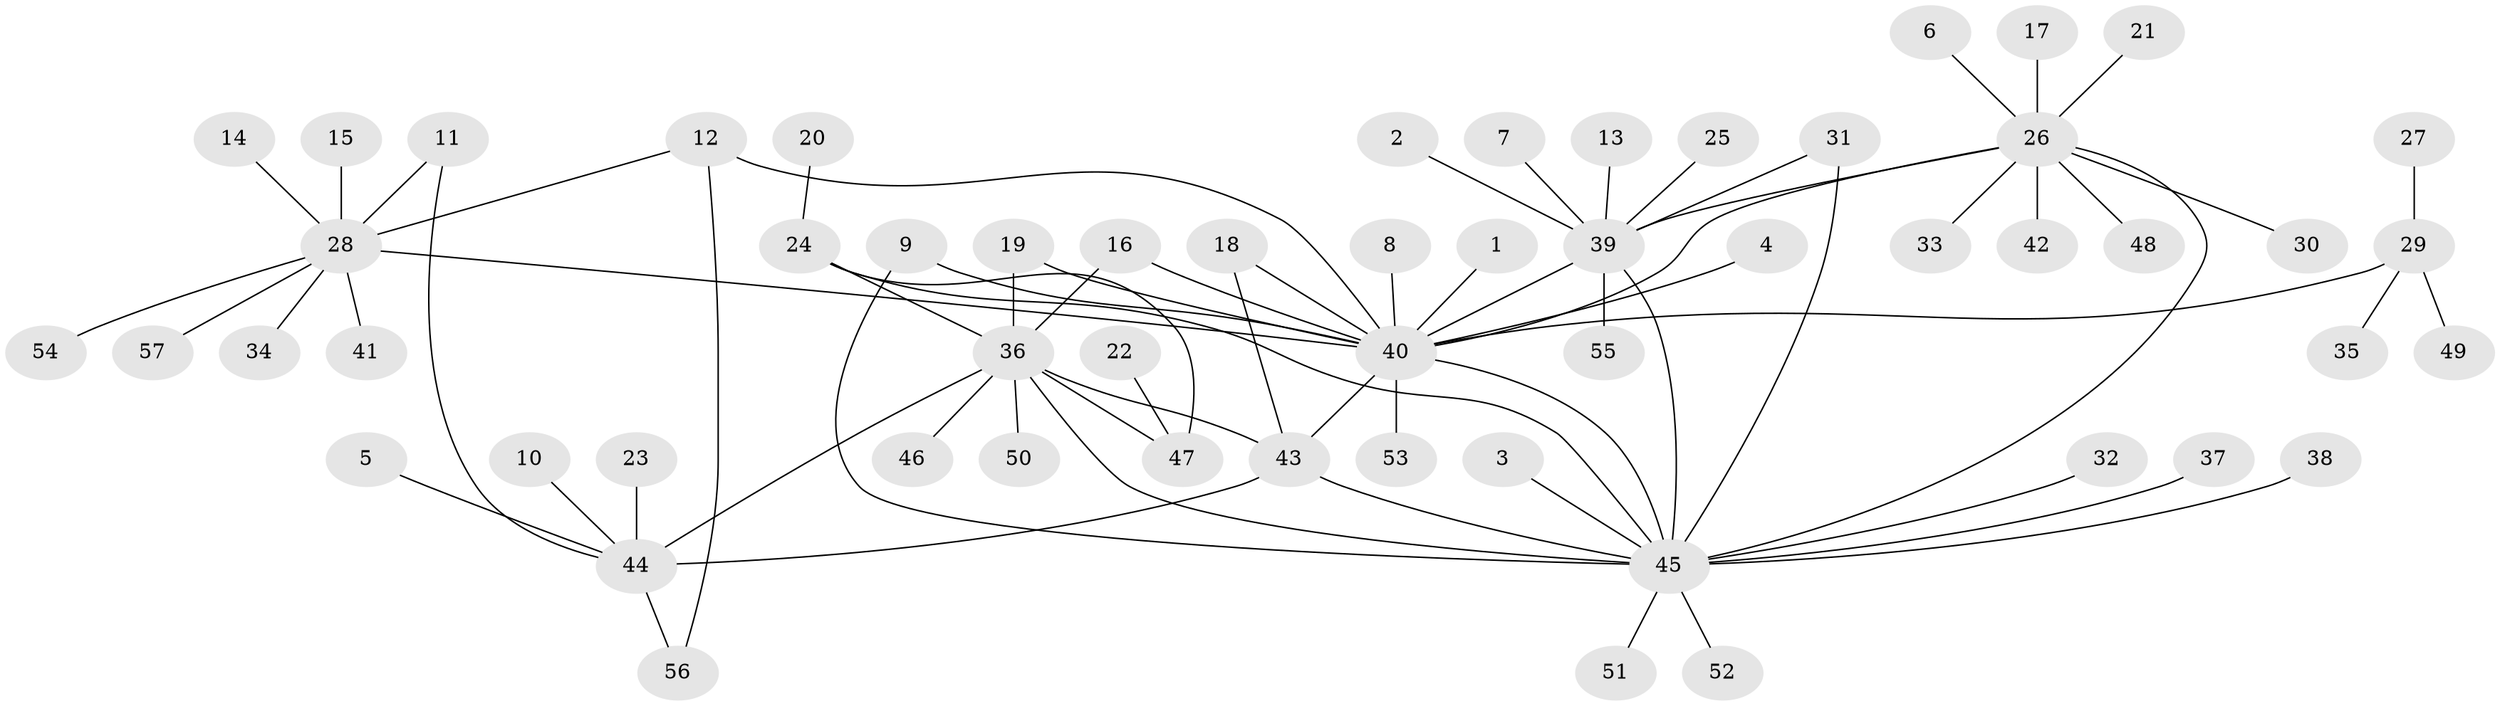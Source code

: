 // original degree distribution, {4: 0.06140350877192982, 14: 0.008771929824561403, 11: 0.008771929824561403, 3: 0.08771929824561403, 16: 0.008771929824561403, 6: 0.017543859649122806, 2: 0.22807017543859648, 12: 0.008771929824561403, 1: 0.543859649122807, 10: 0.017543859649122806, 7: 0.008771929824561403}
// Generated by graph-tools (version 1.1) at 2025/49/03/09/25 03:49:59]
// undirected, 57 vertices, 72 edges
graph export_dot {
graph [start="1"]
  node [color=gray90,style=filled];
  1;
  2;
  3;
  4;
  5;
  6;
  7;
  8;
  9;
  10;
  11;
  12;
  13;
  14;
  15;
  16;
  17;
  18;
  19;
  20;
  21;
  22;
  23;
  24;
  25;
  26;
  27;
  28;
  29;
  30;
  31;
  32;
  33;
  34;
  35;
  36;
  37;
  38;
  39;
  40;
  41;
  42;
  43;
  44;
  45;
  46;
  47;
  48;
  49;
  50;
  51;
  52;
  53;
  54;
  55;
  56;
  57;
  1 -- 40 [weight=1.0];
  2 -- 39 [weight=1.0];
  3 -- 45 [weight=1.0];
  4 -- 40 [weight=1.0];
  5 -- 44 [weight=1.0];
  6 -- 26 [weight=1.0];
  7 -- 39 [weight=1.0];
  8 -- 40 [weight=1.0];
  9 -- 40 [weight=1.0];
  9 -- 45 [weight=1.0];
  10 -- 44 [weight=1.0];
  11 -- 28 [weight=1.0];
  11 -- 44 [weight=1.0];
  12 -- 28 [weight=1.0];
  12 -- 40 [weight=1.0];
  12 -- 56 [weight=1.0];
  13 -- 39 [weight=1.0];
  14 -- 28 [weight=1.0];
  15 -- 28 [weight=1.0];
  16 -- 36 [weight=1.0];
  16 -- 40 [weight=1.0];
  17 -- 26 [weight=1.0];
  18 -- 40 [weight=1.0];
  18 -- 43 [weight=1.0];
  19 -- 36 [weight=1.0];
  19 -- 40 [weight=1.0];
  20 -- 24 [weight=1.0];
  21 -- 26 [weight=1.0];
  22 -- 47 [weight=1.0];
  23 -- 44 [weight=1.0];
  24 -- 36 [weight=1.0];
  24 -- 45 [weight=1.0];
  24 -- 47 [weight=1.0];
  25 -- 39 [weight=1.0];
  26 -- 30 [weight=1.0];
  26 -- 33 [weight=1.0];
  26 -- 39 [weight=1.0];
  26 -- 40 [weight=1.0];
  26 -- 42 [weight=1.0];
  26 -- 45 [weight=1.0];
  26 -- 48 [weight=1.0];
  27 -- 29 [weight=1.0];
  28 -- 34 [weight=1.0];
  28 -- 40 [weight=1.0];
  28 -- 41 [weight=1.0];
  28 -- 54 [weight=1.0];
  28 -- 57 [weight=1.0];
  29 -- 35 [weight=1.0];
  29 -- 40 [weight=1.0];
  29 -- 49 [weight=1.0];
  31 -- 39 [weight=1.0];
  31 -- 45 [weight=1.0];
  32 -- 45 [weight=1.0];
  36 -- 43 [weight=1.0];
  36 -- 44 [weight=1.0];
  36 -- 45 [weight=1.0];
  36 -- 46 [weight=1.0];
  36 -- 47 [weight=1.0];
  36 -- 50 [weight=1.0];
  37 -- 45 [weight=1.0];
  38 -- 45 [weight=1.0];
  39 -- 40 [weight=1.0];
  39 -- 45 [weight=1.0];
  39 -- 55 [weight=1.0];
  40 -- 43 [weight=1.0];
  40 -- 45 [weight=1.0];
  40 -- 53 [weight=1.0];
  43 -- 44 [weight=1.0];
  43 -- 45 [weight=1.0];
  44 -- 56 [weight=1.0];
  45 -- 51 [weight=1.0];
  45 -- 52 [weight=1.0];
}
